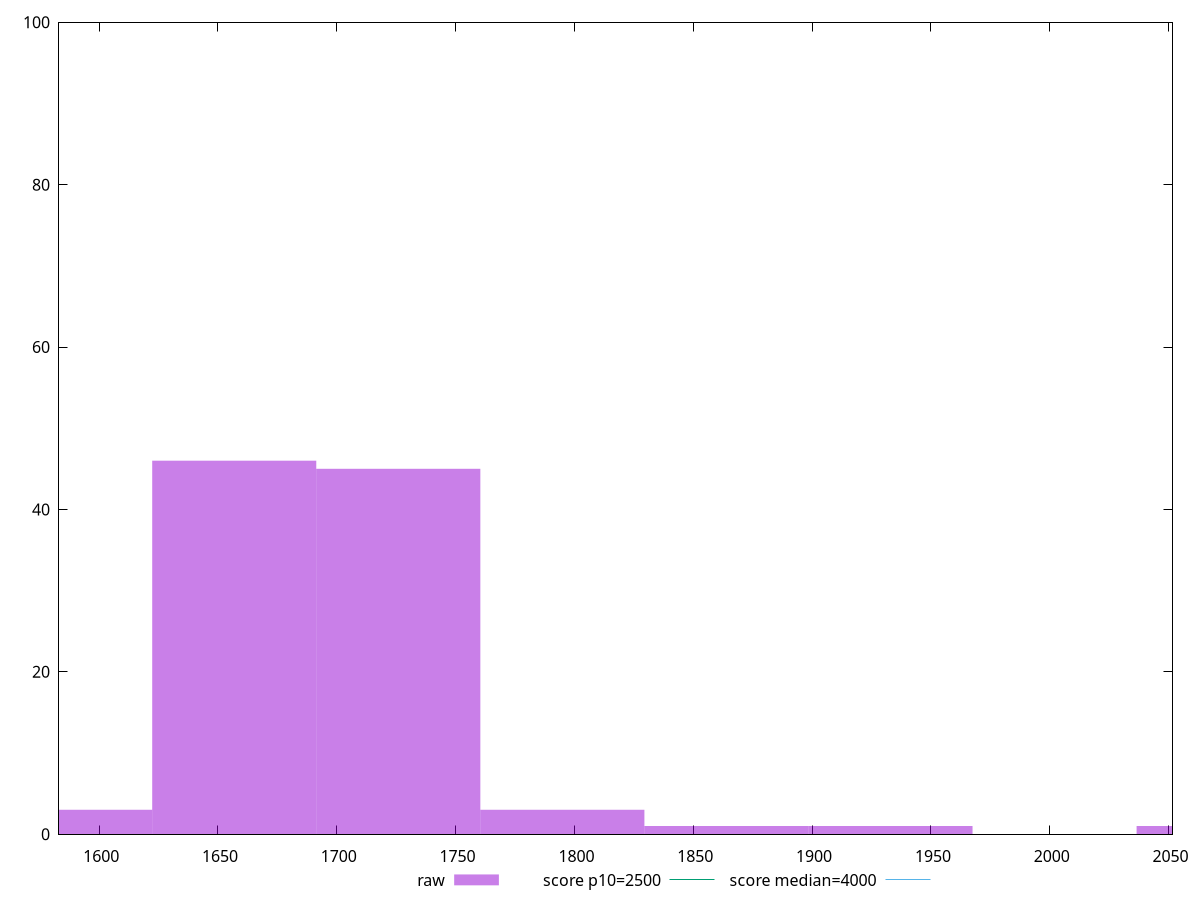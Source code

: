 reset

$raw <<EOF
1725.8892570605124 45
1656.8536867780917 46
2071.067108472615 1
1863.9603976253534 1
1587.8181164956713 3
1794.9248273429328 3
1932.9959679077738 1
EOF

set key outside below
set boxwidth 69.0355702824205
set xrange [1583.1165:2051.656]
set yrange [0:100]
set trange [0:100]
set style fill transparent solid 0.5 noborder

set parametric
set terminal svg size 640, 490 enhanced background rgb 'white'
set output "reports/report_00030_2021-02-24T20-42-31.540Z/largest-contentful-paint/samples/music/raw/histogram.svg"

plot $raw title "raw" with boxes, \
     2500,t title "score p10=2500", \
     4000,t title "score median=4000"

reset
